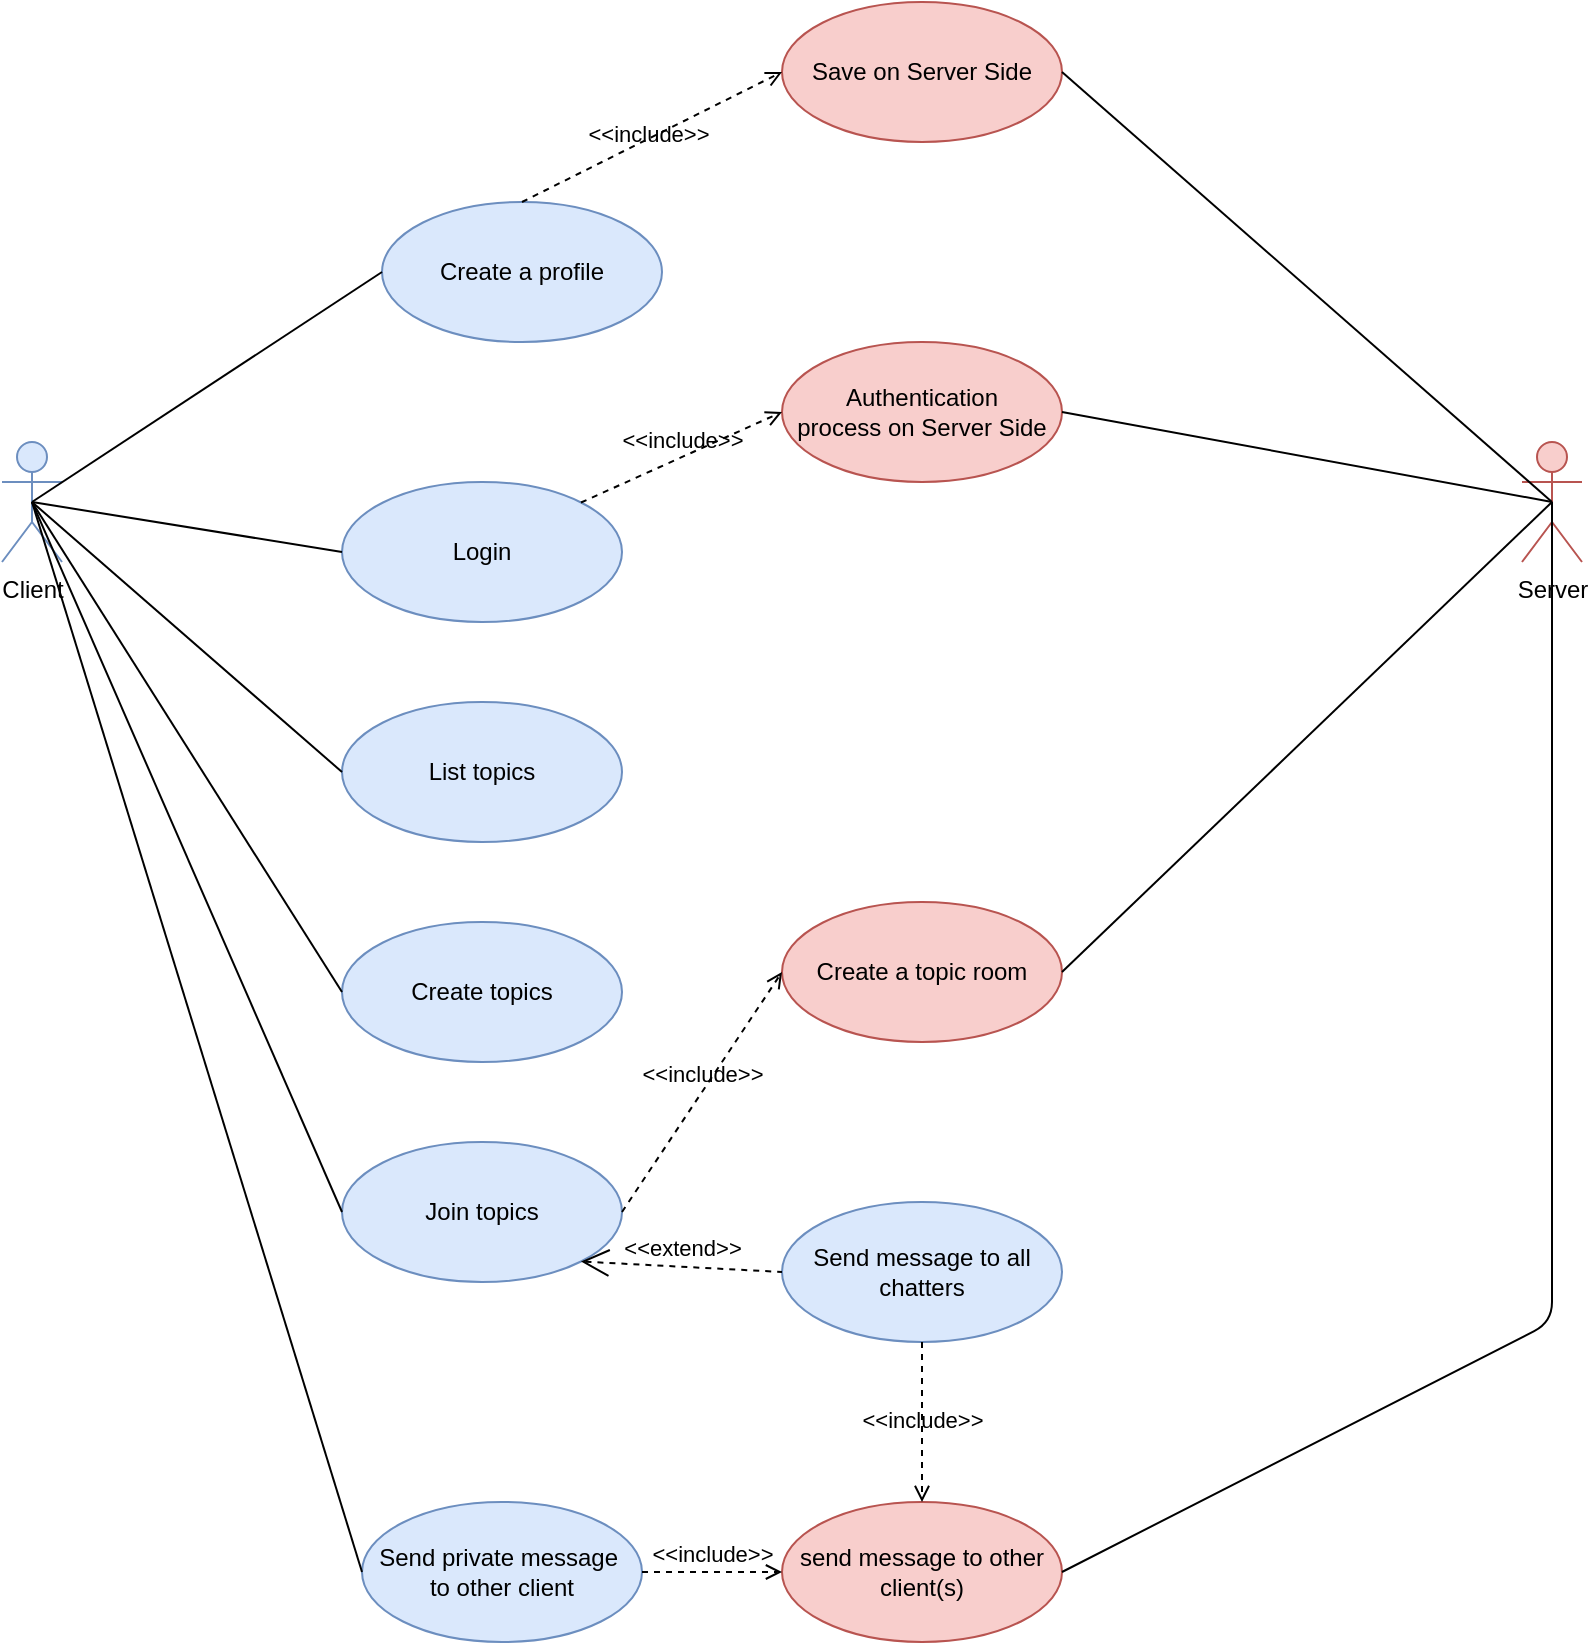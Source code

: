 <mxfile version="13.9.9" type="device"><diagram id="Oq4iJGUODWYGl6oKduhL" name="Page-1"><mxGraphModel dx="1422" dy="832" grid="1" gridSize="10" guides="1" tooltips="1" connect="1" arrows="1" fold="1" page="1" pageScale="1" pageWidth="850" pageHeight="1100" math="0" shadow="0"><root><mxCell id="0"/><mxCell id="1" parent="0"/><mxCell id="iQ43MnY17nDhK0q7KwjX-1" value="Client" style="shape=umlActor;verticalLabelPosition=bottom;verticalAlign=top;html=1;fillColor=#dae8fc;strokeColor=#6c8ebf;" parent="1" vertex="1"><mxGeometry x="20" y="340" width="30" height="60" as="geometry"/></mxCell><mxCell id="iQ43MnY17nDhK0q7KwjX-3" value="Create a profile" style="ellipse;whiteSpace=wrap;html=1;fillColor=#dae8fc;strokeColor=#6c8ebf;" parent="1" vertex="1"><mxGeometry x="210" y="220" width="140" height="70" as="geometry"/></mxCell><mxCell id="iQ43MnY17nDhK0q7KwjX-6" value="" style="edgeStyle=none;html=1;endArrow=none;verticalAlign=bottom;entryX=0;entryY=0.5;entryDx=0;entryDy=0;exitX=0.5;exitY=0.5;exitDx=0;exitDy=0;exitPerimeter=0;" parent="1" source="iQ43MnY17nDhK0q7KwjX-1" target="iQ43MnY17nDhK0q7KwjX-3" edge="1"><mxGeometry width="160" relative="1" as="geometry"><mxPoint x="150" y="380" as="sourcePoint"/><mxPoint x="310" y="380" as="targetPoint"/></mxGeometry></mxCell><mxCell id="iQ43MnY17nDhK0q7KwjX-7" value="Save on Server Side" style="ellipse;whiteSpace=wrap;html=1;fillColor=#f8cecc;strokeColor=#b85450;" parent="1" vertex="1"><mxGeometry x="410" y="120" width="140" height="70" as="geometry"/></mxCell><mxCell id="iQ43MnY17nDhK0q7KwjX-8" value="&amp;lt;&amp;lt;include&amp;gt;&amp;gt;" style="edgeStyle=none;html=1;endArrow=open;verticalAlign=bottom;dashed=1;labelBackgroundColor=none;exitX=0.5;exitY=0;exitDx=0;exitDy=0;entryX=0;entryY=0.5;entryDx=0;entryDy=0;" parent="1" source="iQ43MnY17nDhK0q7KwjX-3" target="iQ43MnY17nDhK0q7KwjX-7" edge="1"><mxGeometry x="-0.072" y="-6" width="160" relative="1" as="geometry"><mxPoint x="200" y="150" as="sourcePoint"/><mxPoint x="360" y="150" as="targetPoint"/><mxPoint as="offset"/></mxGeometry></mxCell><mxCell id="iQ43MnY17nDhK0q7KwjX-9" value="Login" style="ellipse;whiteSpace=wrap;html=1;fillColor=#dae8fc;strokeColor=#6c8ebf;" parent="1" vertex="1"><mxGeometry x="190" y="360" width="140" height="70" as="geometry"/></mxCell><mxCell id="iQ43MnY17nDhK0q7KwjX-11" value="" style="edgeStyle=none;html=1;endArrow=none;verticalAlign=bottom;exitX=0.5;exitY=0.5;exitDx=0;exitDy=0;exitPerimeter=0;entryX=0;entryY=0.5;entryDx=0;entryDy=0;" parent="1" source="iQ43MnY17nDhK0q7KwjX-1" target="iQ43MnY17nDhK0q7KwjX-9" edge="1"><mxGeometry width="160" relative="1" as="geometry"><mxPoint x="160" y="480" as="sourcePoint"/><mxPoint x="320" y="480" as="targetPoint"/></mxGeometry></mxCell><mxCell id="iQ43MnY17nDhK0q7KwjX-12" value="Authentication&lt;br&gt;process on Server Side" style="ellipse;whiteSpace=wrap;html=1;fillColor=#f8cecc;strokeColor=#b85450;" parent="1" vertex="1"><mxGeometry x="410" y="290" width="140" height="70" as="geometry"/></mxCell><mxCell id="iQ43MnY17nDhK0q7KwjX-13" value="&amp;lt;&amp;lt;include&amp;gt;&amp;gt;" style="edgeStyle=none;html=1;endArrow=open;verticalAlign=bottom;dashed=1;labelBackgroundColor=none;exitX=1;exitY=0;exitDx=0;exitDy=0;entryX=0;entryY=0.5;entryDx=0;entryDy=0;" parent="1" source="iQ43MnY17nDhK0q7KwjX-9" target="iQ43MnY17nDhK0q7KwjX-12" edge="1"><mxGeometry width="160" relative="1" as="geometry"><mxPoint x="370" y="410" as="sourcePoint"/><mxPoint x="530" y="410" as="targetPoint"/></mxGeometry></mxCell><mxCell id="iQ43MnY17nDhK0q7KwjX-15" value="List topics" style="ellipse;whiteSpace=wrap;html=1;fillColor=#dae8fc;strokeColor=#6c8ebf;" parent="1" vertex="1"><mxGeometry x="190" y="470" width="140" height="70" as="geometry"/></mxCell><mxCell id="iQ43MnY17nDhK0q7KwjX-20" value="Server" style="shape=umlActor;html=1;verticalLabelPosition=bottom;verticalAlign=top;align=center;fillColor=#f8cecc;strokeColor=#b85450;" parent="1" vertex="1"><mxGeometry x="780" y="340" width="30" height="60" as="geometry"/></mxCell><mxCell id="iQ43MnY17nDhK0q7KwjX-21" value="" style="edgeStyle=none;html=1;endArrow=none;verticalAlign=bottom;exitX=1;exitY=0.5;exitDx=0;exitDy=0;entryX=0.5;entryY=0.5;entryDx=0;entryDy=0;entryPerimeter=0;" parent="1" source="iQ43MnY17nDhK0q7KwjX-7" target="iQ43MnY17nDhK0q7KwjX-20" edge="1"><mxGeometry width="160" relative="1" as="geometry"><mxPoint x="640" y="260" as="sourcePoint"/><mxPoint x="800" y="260" as="targetPoint"/></mxGeometry></mxCell><mxCell id="iQ43MnY17nDhK0q7KwjX-22" value="" style="edgeStyle=none;html=1;endArrow=none;verticalAlign=bottom;entryX=0.5;entryY=0.5;entryDx=0;entryDy=0;entryPerimeter=0;exitX=1;exitY=0.5;exitDx=0;exitDy=0;" parent="1" source="iQ43MnY17nDhK0q7KwjX-12" target="iQ43MnY17nDhK0q7KwjX-20" edge="1"><mxGeometry width="160" relative="1" as="geometry"><mxPoint x="590" y="470" as="sourcePoint"/><mxPoint x="750" y="470" as="targetPoint"/></mxGeometry></mxCell><mxCell id="iQ43MnY17nDhK0q7KwjX-23" value="" style="edgeStyle=none;html=1;endArrow=none;verticalAlign=bottom;exitX=0.5;exitY=0.5;exitDx=0;exitDy=0;exitPerimeter=0;entryX=0;entryY=0.5;entryDx=0;entryDy=0;" parent="1" source="iQ43MnY17nDhK0q7KwjX-1" target="iQ43MnY17nDhK0q7KwjX-15" edge="1"><mxGeometry width="160" relative="1" as="geometry"><mxPoint x="70" y="510" as="sourcePoint"/><mxPoint x="230" y="510" as="targetPoint"/></mxGeometry></mxCell><mxCell id="iQ43MnY17nDhK0q7KwjX-24" value="Create topics" style="ellipse;whiteSpace=wrap;html=1;fillColor=#dae8fc;strokeColor=#6c8ebf;" parent="1" vertex="1"><mxGeometry x="190" y="580" width="140" height="70" as="geometry"/></mxCell><mxCell id="iQ43MnY17nDhK0q7KwjX-25" value="" style="edgeStyle=none;html=1;endArrow=none;verticalAlign=bottom;exitX=0.5;exitY=0.5;exitDx=0;exitDy=0;exitPerimeter=0;entryX=0;entryY=0.5;entryDx=0;entryDy=0;" parent="1" source="iQ43MnY17nDhK0q7KwjX-1" target="iQ43MnY17nDhK0q7KwjX-24" edge="1"><mxGeometry width="160" relative="1" as="geometry"><mxPoint x="40" y="570" as="sourcePoint"/><mxPoint x="200" y="570" as="targetPoint"/></mxGeometry></mxCell><mxCell id="iQ43MnY17nDhK0q7KwjX-27" value="Join topics" style="ellipse;whiteSpace=wrap;html=1;fillColor=#dae8fc;strokeColor=#6c8ebf;" parent="1" vertex="1"><mxGeometry x="190" y="690" width="140" height="70" as="geometry"/></mxCell><mxCell id="iQ43MnY17nDhK0q7KwjX-28" value="" style="edgeStyle=none;html=1;endArrow=none;verticalAlign=bottom;exitX=0.5;exitY=0.5;exitDx=0;exitDy=0;exitPerimeter=0;entryX=0;entryY=0.5;entryDx=0;entryDy=0;" parent="1" source="iQ43MnY17nDhK0q7KwjX-1" target="iQ43MnY17nDhK0q7KwjX-27" edge="1"><mxGeometry width="160" relative="1" as="geometry"><mxPoint x="40" y="650" as="sourcePoint"/><mxPoint x="200" y="650" as="targetPoint"/></mxGeometry></mxCell><mxCell id="iQ43MnY17nDhK0q7KwjX-29" value="Create a topic room" style="ellipse;whiteSpace=wrap;html=1;fillColor=#f8cecc;strokeColor=#b85450;" parent="1" vertex="1"><mxGeometry x="410" y="570" width="140" height="70" as="geometry"/></mxCell><mxCell id="iQ43MnY17nDhK0q7KwjX-30" value="&amp;lt;&amp;lt;include&amp;gt;&amp;gt;" style="edgeStyle=none;html=1;endArrow=open;verticalAlign=bottom;dashed=1;labelBackgroundColor=none;exitX=1;exitY=0.5;exitDx=0;exitDy=0;entryX=0;entryY=0.5;entryDx=0;entryDy=0;" parent="1" source="iQ43MnY17nDhK0q7KwjX-27" target="iQ43MnY17nDhK0q7KwjX-29" edge="1"><mxGeometry width="160" relative="1" as="geometry"><mxPoint x="450" y="550" as="sourcePoint"/><mxPoint x="610" y="550" as="targetPoint"/></mxGeometry></mxCell><mxCell id="iQ43MnY17nDhK0q7KwjX-31" value="" style="edgeStyle=none;html=1;endArrow=none;verticalAlign=bottom;entryX=0.5;entryY=0.5;entryDx=0;entryDy=0;entryPerimeter=0;exitX=1;exitY=0.5;exitDx=0;exitDy=0;" parent="1" source="iQ43MnY17nDhK0q7KwjX-29" target="iQ43MnY17nDhK0q7KwjX-20" edge="1"><mxGeometry width="160" relative="1" as="geometry"><mxPoint x="530" y="540" as="sourcePoint"/><mxPoint x="690" y="540" as="targetPoint"/></mxGeometry></mxCell><mxCell id="iQ43MnY17nDhK0q7KwjX-32" value="Send message to all&lt;br&gt;chatters" style="ellipse;whiteSpace=wrap;html=1;fillColor=#dae8fc;strokeColor=#6c8ebf;" parent="1" vertex="1"><mxGeometry x="410" y="720" width="140" height="70" as="geometry"/></mxCell><mxCell id="iQ43MnY17nDhK0q7KwjX-33" value="&amp;lt;&amp;lt;extend&amp;gt;&amp;gt;" style="edgeStyle=none;html=1;startArrow=open;endArrow=none;startSize=12;verticalAlign=bottom;dashed=1;labelBackgroundColor=none;exitX=1;exitY=1;exitDx=0;exitDy=0;entryX=0;entryY=0.5;entryDx=0;entryDy=0;" parent="1" source="iQ43MnY17nDhK0q7KwjX-27" target="iQ43MnY17nDhK0q7KwjX-32" edge="1"><mxGeometry width="160" relative="1" as="geometry"><mxPoint x="250" y="860" as="sourcePoint"/><mxPoint x="410" y="860" as="targetPoint"/></mxGeometry></mxCell><mxCell id="iQ43MnY17nDhK0q7KwjX-34" value="Send private message&amp;nbsp;&lt;br&gt;to other client" style="ellipse;whiteSpace=wrap;html=1;fillColor=#dae8fc;strokeColor=#6c8ebf;" parent="1" vertex="1"><mxGeometry x="200" y="870" width="140" height="70" as="geometry"/></mxCell><mxCell id="iQ43MnY17nDhK0q7KwjX-36" value="" style="edgeStyle=none;html=1;endArrow=none;verticalAlign=bottom;exitX=0.5;exitY=0.5;exitDx=0;exitDy=0;exitPerimeter=0;entryX=0;entryY=0.5;entryDx=0;entryDy=0;" parent="1" source="iQ43MnY17nDhK0q7KwjX-1" target="iQ43MnY17nDhK0q7KwjX-34" edge="1"><mxGeometry width="160" relative="1" as="geometry"><mxPoint x="40" y="760" as="sourcePoint"/><mxPoint x="200" y="760" as="targetPoint"/></mxGeometry></mxCell><mxCell id="iQ43MnY17nDhK0q7KwjX-37" value="send message to other client(s)" style="ellipse;whiteSpace=wrap;html=1;fillColor=#f8cecc;strokeColor=#b85450;" parent="1" vertex="1"><mxGeometry x="410" y="870" width="140" height="70" as="geometry"/></mxCell><mxCell id="iQ43MnY17nDhK0q7KwjX-38" value="&amp;lt;&amp;lt;include&amp;gt;&amp;gt;" style="edgeStyle=none;html=1;endArrow=open;verticalAlign=bottom;dashed=1;labelBackgroundColor=none;exitX=1;exitY=0.5;exitDx=0;exitDy=0;entryX=0;entryY=0.5;entryDx=0;entryDy=0;" parent="1" source="iQ43MnY17nDhK0q7KwjX-34" target="iQ43MnY17nDhK0q7KwjX-37" edge="1"><mxGeometry width="160" relative="1" as="geometry"><mxPoint x="320" y="1000" as="sourcePoint"/><mxPoint x="480" y="1000" as="targetPoint"/></mxGeometry></mxCell><mxCell id="iQ43MnY17nDhK0q7KwjX-39" value="" style="edgeStyle=none;html=1;endArrow=none;verticalAlign=bottom;exitX=0.5;exitY=0.5;exitDx=0;exitDy=0;exitPerimeter=0;entryX=1;entryY=0.5;entryDx=0;entryDy=0;" parent="1" source="iQ43MnY17nDhK0q7KwjX-20" target="iQ43MnY17nDhK0q7KwjX-37" edge="1"><mxGeometry width="160" relative="1" as="geometry"><mxPoint x="640" y="660" as="sourcePoint"/><mxPoint x="800" y="660" as="targetPoint"/><Array as="points"><mxPoint x="795" y="780"/></Array></mxGeometry></mxCell><mxCell id="iQ43MnY17nDhK0q7KwjX-41" value="&amp;lt;&amp;lt;include&amp;gt;&amp;gt;" style="edgeStyle=none;html=1;endArrow=open;verticalAlign=bottom;dashed=1;labelBackgroundColor=none;exitX=0.5;exitY=1;exitDx=0;exitDy=0;entryX=0.5;entryY=0;entryDx=0;entryDy=0;" parent="1" source="iQ43MnY17nDhK0q7KwjX-32" target="iQ43MnY17nDhK0q7KwjX-37" edge="1"><mxGeometry x="0.2" width="160" relative="1" as="geometry"><mxPoint x="650" y="800" as="sourcePoint"/><mxPoint x="810" y="800" as="targetPoint"/><mxPoint as="offset"/></mxGeometry></mxCell></root></mxGraphModel></diagram></mxfile>